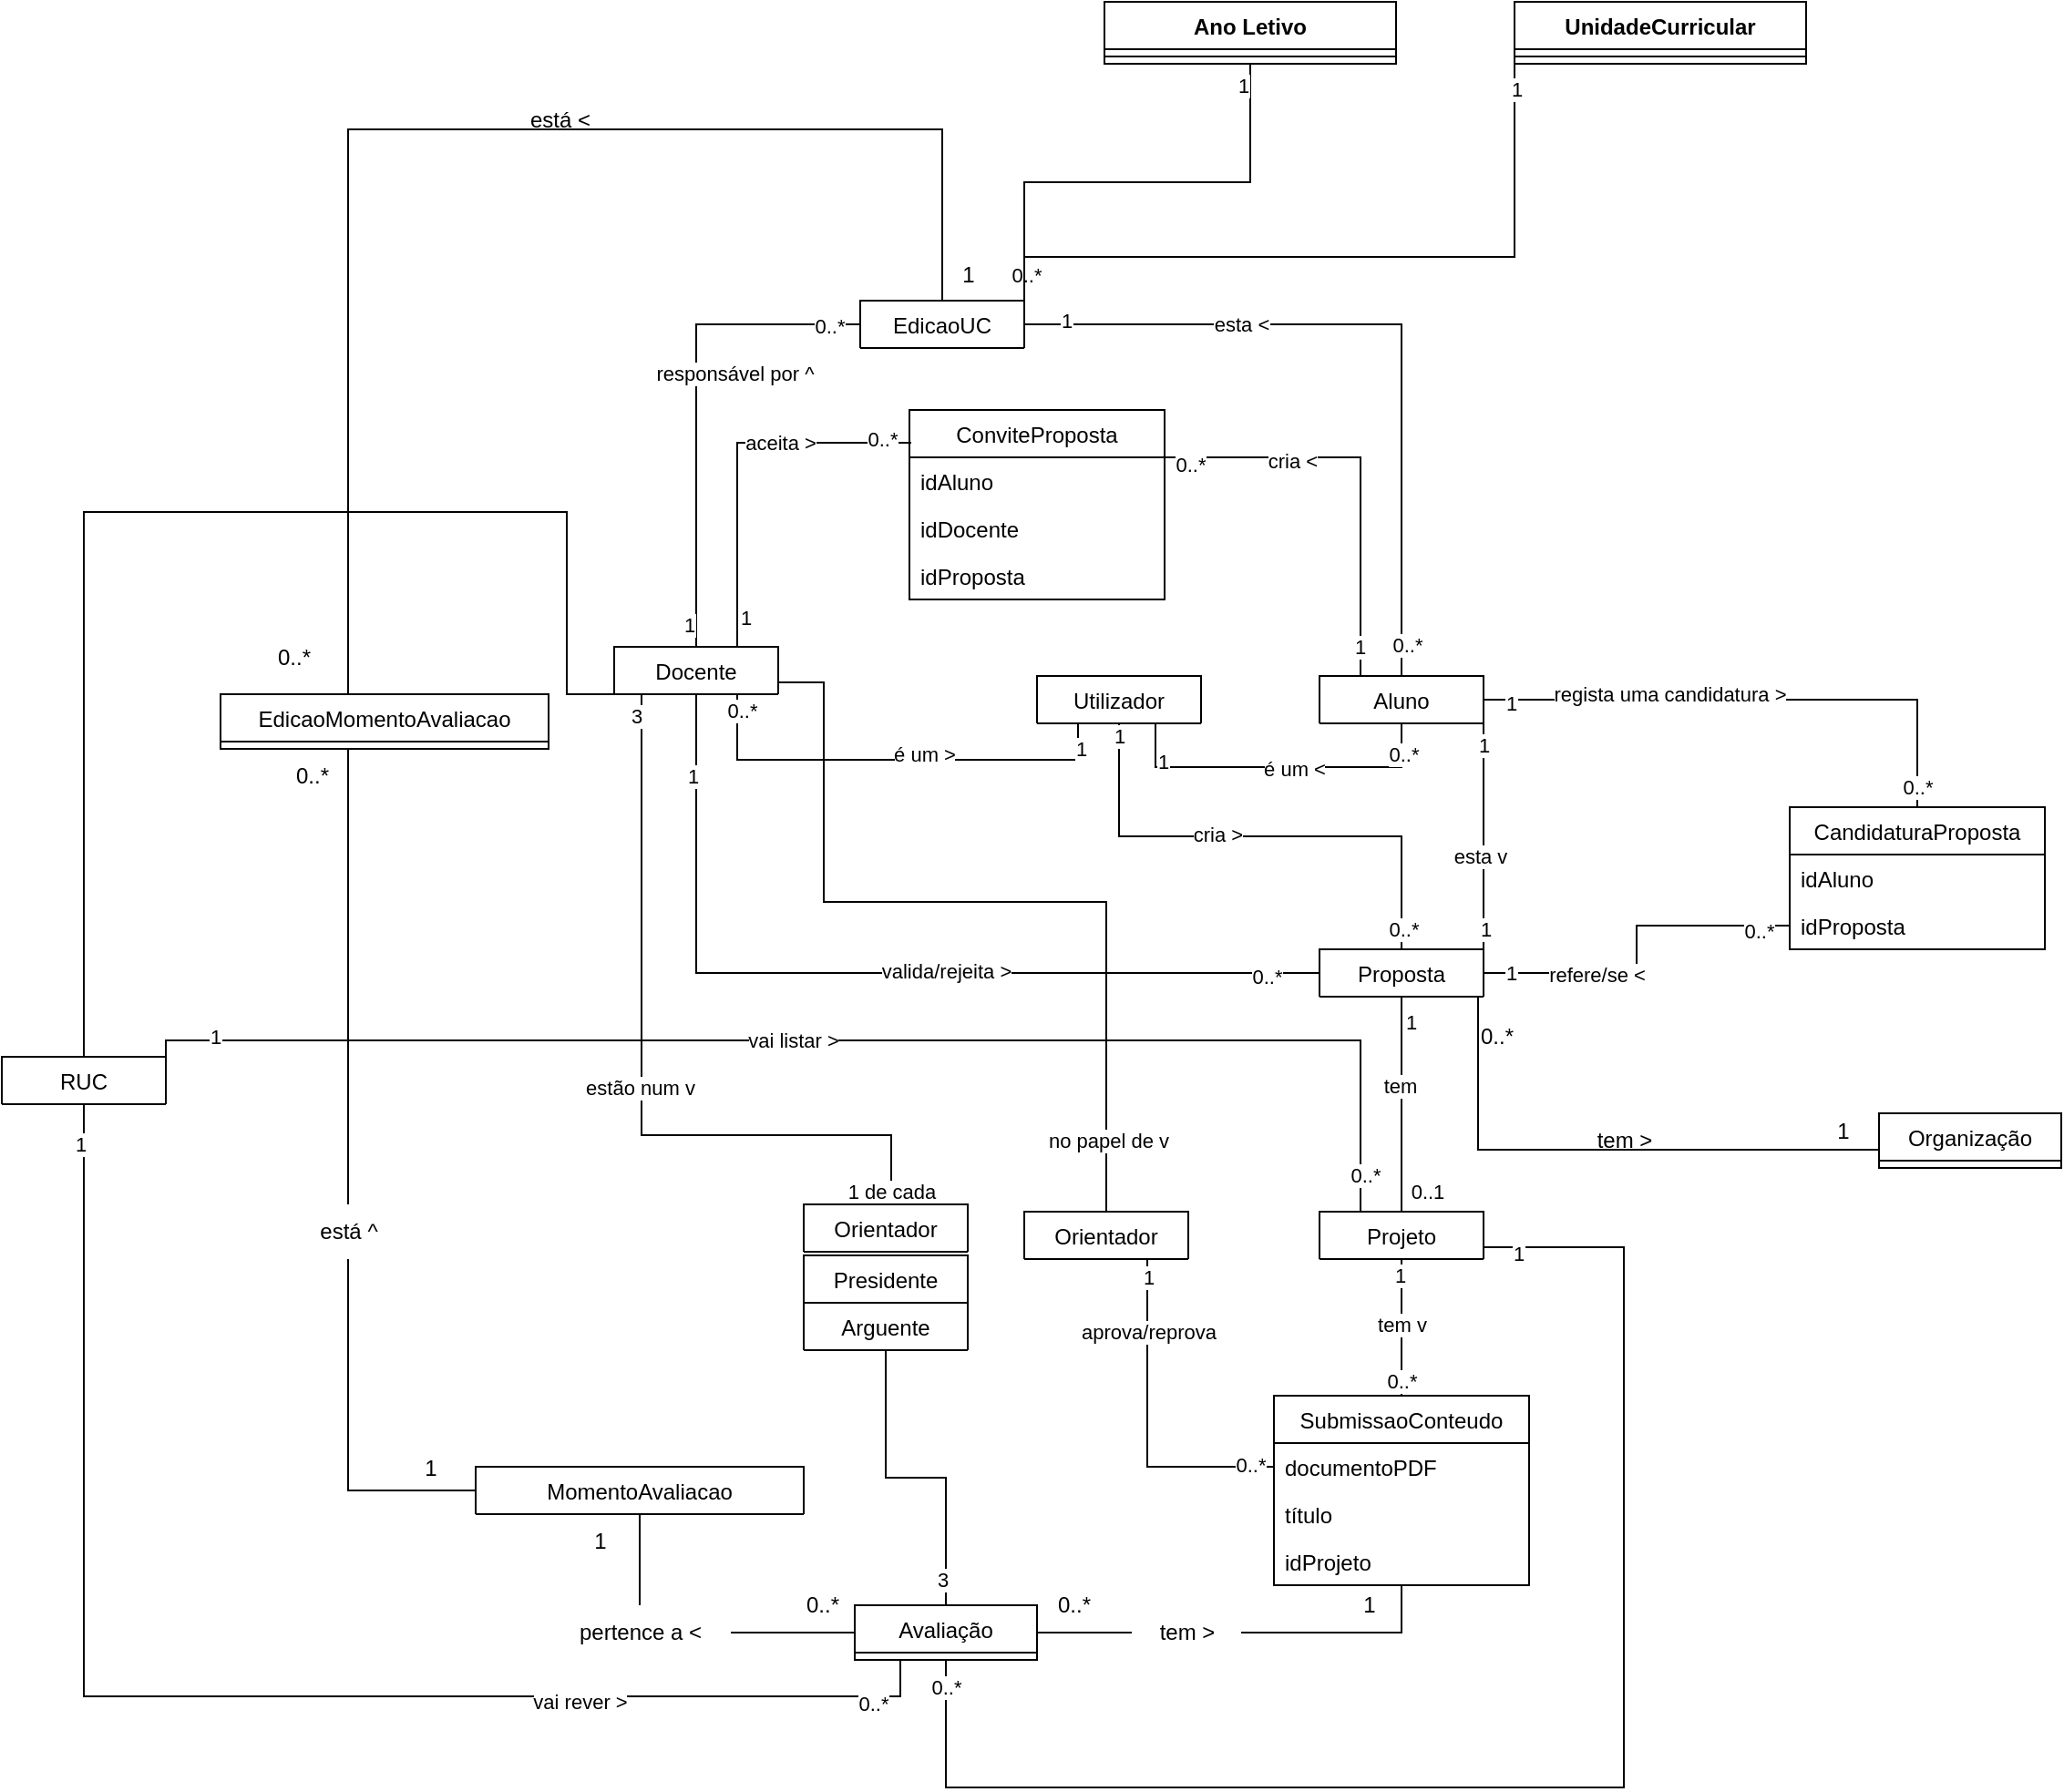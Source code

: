 <mxfile version="18.1.3" type="device"><diagram id="iznAg8NNjQC9q65op1yK" name="Page-2"><mxGraphModel dx="2989" dy="-318" grid="1" gridSize="10" guides="1" tooltips="1" connect="1" arrows="1" fold="1" page="1" pageScale="1" pageWidth="827" pageHeight="1169" math="0" shadow="0"><root><mxCell id="0"/><mxCell id="1" parent="0"/><mxCell id="HBUbub5oh0XMlIlPUPRw-140" style="edgeStyle=orthogonalEdgeStyle;rounded=0;orthogonalLoop=1;jettySize=auto;html=1;entryX=0.5;entryY=0;entryDx=0;entryDy=0;endArrow=none;endFill=0;" parent="1" source="HBUbub5oh0XMlIlPUPRw-1" target="HBUbub5oh0XMlIlPUPRw-136" edge="1"><mxGeometry relative="1" as="geometry"><Array as="points"><mxPoint x="-624" y="1360"/><mxPoint x="-950" y="1360"/></Array></mxGeometry></mxCell><mxCell id="HBUbub5oh0XMlIlPUPRw-1" value="EdicaoUC" style="swimlane;fontStyle=0;childLayout=stackLayout;horizontal=1;startSize=26;fillColor=none;horizontalStack=0;resizeParent=1;resizeParentMax=0;resizeLast=0;collapsible=1;marginBottom=0;" parent="1" vertex="1" collapsed="1"><mxGeometry x="-669" y="1454" width="90" height="26" as="geometry"><mxRectangle x="-600" y="1360" width="140" height="104" as="alternateBounds"/></mxGeometry></mxCell><mxCell id="HBUbub5oh0XMlIlPUPRw-2" value="+ field: type" style="text;strokeColor=none;fillColor=none;align=left;verticalAlign=top;spacingLeft=4;spacingRight=4;overflow=hidden;rotatable=0;points=[[0,0.5],[1,0.5]];portConstraint=eastwest;" parent="HBUbub5oh0XMlIlPUPRw-1" vertex="1"><mxGeometry y="26" width="140" height="26" as="geometry"/></mxCell><mxCell id="HBUbub5oh0XMlIlPUPRw-3" value="+ field: type" style="text;strokeColor=none;fillColor=none;align=left;verticalAlign=top;spacingLeft=4;spacingRight=4;overflow=hidden;rotatable=0;points=[[0,0.5],[1,0.5]];portConstraint=eastwest;" parent="HBUbub5oh0XMlIlPUPRw-1" vertex="1"><mxGeometry y="52" width="140" height="26" as="geometry"/></mxCell><mxCell id="HBUbub5oh0XMlIlPUPRw-4" value="+ field: type" style="text;strokeColor=none;fillColor=none;align=left;verticalAlign=top;spacingLeft=4;spacingRight=4;overflow=hidden;rotatable=0;points=[[0,0.5],[1,0.5]];portConstraint=eastwest;" parent="HBUbub5oh0XMlIlPUPRw-1" vertex="1"><mxGeometry y="78" width="140" height="26" as="geometry"/></mxCell><mxCell id="HBUbub5oh0XMlIlPUPRw-5" style="edgeStyle=orthogonalEdgeStyle;rounded=0;orthogonalLoop=1;jettySize=auto;html=1;exitX=0.5;exitY=1;exitDx=0;exitDy=0;entryX=0.5;entryY=0;entryDx=0;entryDy=0;endArrow=none;endFill=0;" parent="1" source="HBUbub5oh0XMlIlPUPRw-13" target="HBUbub5oh0XMlIlPUPRw-21" edge="1"><mxGeometry relative="1" as="geometry"/></mxCell><mxCell id="HBUbub5oh0XMlIlPUPRw-6" value="0..*" style="edgeLabel;html=1;align=center;verticalAlign=middle;resizable=0;points=[];" parent="HBUbub5oh0XMlIlPUPRw-5" vertex="1" connectable="0"><mxGeometry x="0.916" y="1" relative="1" as="geometry"><mxPoint as="offset"/></mxGeometry></mxCell><mxCell id="HBUbub5oh0XMlIlPUPRw-7" value="1" style="edgeLabel;html=1;align=center;verticalAlign=middle;resizable=0;points=[];" parent="HBUbub5oh0XMlIlPUPRw-5" vertex="1" connectable="0"><mxGeometry x="-0.949" relative="1" as="geometry"><mxPoint as="offset"/></mxGeometry></mxCell><mxCell id="HBUbub5oh0XMlIlPUPRw-8" value="cria &amp;gt;" style="edgeLabel;html=1;align=center;verticalAlign=middle;resizable=0;points=[];" parent="HBUbub5oh0XMlIlPUPRw-5" vertex="1" connectable="0"><mxGeometry x="-0.173" y="1" relative="1" as="geometry"><mxPoint as="offset"/></mxGeometry></mxCell><mxCell id="HBUbub5oh0XMlIlPUPRw-9" style="edgeStyle=orthogonalEdgeStyle;rounded=0;orthogonalLoop=1;jettySize=auto;html=1;exitX=0.25;exitY=1;exitDx=0;exitDy=0;entryX=0.75;entryY=1;entryDx=0;entryDy=0;endArrow=none;endFill=0;" parent="1" source="HBUbub5oh0XMlIlPUPRw-13" target="HBUbub5oh0XMlIlPUPRw-51" edge="1"><mxGeometry relative="1" as="geometry"/></mxCell><mxCell id="HBUbub5oh0XMlIlPUPRw-10" value="0..*" style="edgeLabel;html=1;align=center;verticalAlign=middle;resizable=0;points=[];" parent="HBUbub5oh0XMlIlPUPRw-9" vertex="1" connectable="0"><mxGeometry x="0.931" y="-2" relative="1" as="geometry"><mxPoint as="offset"/></mxGeometry></mxCell><mxCell id="HBUbub5oh0XMlIlPUPRw-11" value="1" style="edgeLabel;html=1;align=center;verticalAlign=middle;resizable=0;points=[];" parent="HBUbub5oh0XMlIlPUPRw-9" vertex="1" connectable="0"><mxGeometry x="-0.885" y="1" relative="1" as="geometry"><mxPoint as="offset"/></mxGeometry></mxCell><mxCell id="HBUbub5oh0XMlIlPUPRw-12" value="é um &amp;gt;" style="edgeLabel;html=1;align=center;verticalAlign=middle;resizable=0;points=[];" parent="HBUbub5oh0XMlIlPUPRw-9" vertex="1" connectable="0"><mxGeometry x="-0.135" y="-3" relative="1" as="geometry"><mxPoint as="offset"/></mxGeometry></mxCell><mxCell id="HBUbub5oh0XMlIlPUPRw-13" value="Utilizador" style="swimlane;fontStyle=0;childLayout=stackLayout;horizontal=1;startSize=26;fillColor=none;horizontalStack=0;resizeParent=1;resizeParentMax=0;resizeLast=0;collapsible=1;marginBottom=0;" parent="1" vertex="1" collapsed="1"><mxGeometry x="-572" y="1660" width="90" height="26" as="geometry"><mxRectangle x="-600" y="1360" width="140" height="104" as="alternateBounds"/></mxGeometry></mxCell><mxCell id="HBUbub5oh0XMlIlPUPRw-14" value="+ field: type" style="text;strokeColor=none;fillColor=none;align=left;verticalAlign=top;spacingLeft=4;spacingRight=4;overflow=hidden;rotatable=0;points=[[0,0.5],[1,0.5]];portConstraint=eastwest;" parent="HBUbub5oh0XMlIlPUPRw-13" vertex="1"><mxGeometry y="26" width="140" height="26" as="geometry"/></mxCell><mxCell id="HBUbub5oh0XMlIlPUPRw-15" value="+ field: type" style="text;strokeColor=none;fillColor=none;align=left;verticalAlign=top;spacingLeft=4;spacingRight=4;overflow=hidden;rotatable=0;points=[[0,0.5],[1,0.5]];portConstraint=eastwest;" parent="HBUbub5oh0XMlIlPUPRw-13" vertex="1"><mxGeometry y="52" width="140" height="26" as="geometry"/></mxCell><mxCell id="HBUbub5oh0XMlIlPUPRw-16" value="+ field: type" style="text;strokeColor=none;fillColor=none;align=left;verticalAlign=top;spacingLeft=4;spacingRight=4;overflow=hidden;rotatable=0;points=[[0,0.5],[1,0.5]];portConstraint=eastwest;" parent="HBUbub5oh0XMlIlPUPRw-13" vertex="1"><mxGeometry y="78" width="140" height="26" as="geometry"/></mxCell><mxCell id="HBUbub5oh0XMlIlPUPRw-17" style="edgeStyle=orthogonalEdgeStyle;rounded=0;orthogonalLoop=1;jettySize=auto;html=1;exitX=0.5;exitY=1;exitDx=0;exitDy=0;entryX=0.5;entryY=0;entryDx=0;entryDy=0;endArrow=none;endFill=0;" parent="1" source="HBUbub5oh0XMlIlPUPRw-21" target="HBUbub5oh0XMlIlPUPRw-25" edge="1"><mxGeometry relative="1" as="geometry"/></mxCell><mxCell id="HBUbub5oh0XMlIlPUPRw-18" value="0..1" style="edgeLabel;html=1;align=center;verticalAlign=middle;resizable=0;points=[];" parent="HBUbub5oh0XMlIlPUPRw-17" vertex="1" connectable="0"><mxGeometry x="0.673" y="1" relative="1" as="geometry"><mxPoint x="13" y="8" as="offset"/></mxGeometry></mxCell><mxCell id="HBUbub5oh0XMlIlPUPRw-19" value="1" style="edgeLabel;html=1;align=center;verticalAlign=middle;resizable=0;points=[];" parent="HBUbub5oh0XMlIlPUPRw-17" vertex="1" connectable="0"><mxGeometry x="-0.77" y="1" relative="1" as="geometry"><mxPoint x="4" as="offset"/></mxGeometry></mxCell><mxCell id="HBUbub5oh0XMlIlPUPRw-20" value="tem" style="edgeLabel;html=1;align=center;verticalAlign=middle;resizable=0;points=[];" parent="HBUbub5oh0XMlIlPUPRw-17" vertex="1" connectable="0"><mxGeometry x="-0.181" y="-1" relative="1" as="geometry"><mxPoint as="offset"/></mxGeometry></mxCell><mxCell id="HBUbub5oh0XMlIlPUPRw-159" style="edgeStyle=orthogonalEdgeStyle;rounded=0;orthogonalLoop=1;jettySize=auto;html=1;endArrow=none;endFill=0;" parent="1" source="HBUbub5oh0XMlIlPUPRw-21" target="HBUbub5oh0XMlIlPUPRw-155" edge="1"><mxGeometry relative="1" as="geometry"><Array as="points"><mxPoint x="-330" y="1920"/></Array></mxGeometry></mxCell><mxCell id="HBUbub5oh0XMlIlPUPRw-21" value="Proposta" style="swimlane;fontStyle=0;childLayout=stackLayout;horizontal=1;startSize=26;fillColor=none;horizontalStack=0;resizeParent=1;resizeParentMax=0;resizeLast=0;collapsible=1;marginBottom=0;" parent="1" vertex="1" collapsed="1"><mxGeometry x="-417" y="1810" width="90" height="26" as="geometry"><mxRectangle x="-600" y="1360" width="140" height="104" as="alternateBounds"/></mxGeometry></mxCell><mxCell id="HBUbub5oh0XMlIlPUPRw-22" value="+ field: type" style="text;strokeColor=none;fillColor=none;align=left;verticalAlign=top;spacingLeft=4;spacingRight=4;overflow=hidden;rotatable=0;points=[[0,0.5],[1,0.5]];portConstraint=eastwest;" parent="HBUbub5oh0XMlIlPUPRw-21" vertex="1"><mxGeometry y="26" width="140" height="26" as="geometry"/></mxCell><mxCell id="HBUbub5oh0XMlIlPUPRw-23" value="+ field: type" style="text;strokeColor=none;fillColor=none;align=left;verticalAlign=top;spacingLeft=4;spacingRight=4;overflow=hidden;rotatable=0;points=[[0,0.5],[1,0.5]];portConstraint=eastwest;" parent="HBUbub5oh0XMlIlPUPRw-21" vertex="1"><mxGeometry y="52" width="140" height="26" as="geometry"/></mxCell><mxCell id="HBUbub5oh0XMlIlPUPRw-24" value="+ field: type" style="text;strokeColor=none;fillColor=none;align=left;verticalAlign=top;spacingLeft=4;spacingRight=4;overflow=hidden;rotatable=0;points=[[0,0.5],[1,0.5]];portConstraint=eastwest;" parent="HBUbub5oh0XMlIlPUPRw-21" vertex="1"><mxGeometry y="78" width="140" height="26" as="geometry"/></mxCell><mxCell id="HBUbub5oh0XMlIlPUPRw-25" value="Projeto" style="swimlane;fontStyle=0;childLayout=stackLayout;horizontal=1;startSize=26;fillColor=none;horizontalStack=0;resizeParent=1;resizeParentMax=0;resizeLast=0;collapsible=1;marginBottom=0;" parent="1" vertex="1" collapsed="1"><mxGeometry x="-417" y="1954" width="90" height="26" as="geometry"><mxRectangle x="-600" y="1360" width="140" height="104" as="alternateBounds"/></mxGeometry></mxCell><mxCell id="HBUbub5oh0XMlIlPUPRw-26" value="+ field: type" style="text;strokeColor=none;fillColor=none;align=left;verticalAlign=top;spacingLeft=4;spacingRight=4;overflow=hidden;rotatable=0;points=[[0,0.5],[1,0.5]];portConstraint=eastwest;" parent="HBUbub5oh0XMlIlPUPRw-25" vertex="1"><mxGeometry y="26" width="140" height="26" as="geometry"/></mxCell><mxCell id="HBUbub5oh0XMlIlPUPRw-27" value="+ field: type" style="text;strokeColor=none;fillColor=none;align=left;verticalAlign=top;spacingLeft=4;spacingRight=4;overflow=hidden;rotatable=0;points=[[0,0.5],[1,0.5]];portConstraint=eastwest;" parent="HBUbub5oh0XMlIlPUPRw-25" vertex="1"><mxGeometry y="52" width="140" height="26" as="geometry"/></mxCell><mxCell id="HBUbub5oh0XMlIlPUPRw-28" value="+ field: type" style="text;strokeColor=none;fillColor=none;align=left;verticalAlign=top;spacingLeft=4;spacingRight=4;overflow=hidden;rotatable=0;points=[[0,0.5],[1,0.5]];portConstraint=eastwest;" parent="HBUbub5oh0XMlIlPUPRw-25" vertex="1"><mxGeometry y="78" width="140" height="26" as="geometry"/></mxCell><mxCell id="HBUbub5oh0XMlIlPUPRw-123" style="edgeStyle=orthogonalEdgeStyle;rounded=0;orthogonalLoop=1;jettySize=auto;html=1;endArrow=none;endFill=0;startArrow=none;" parent="1" source="HBUbub5oh0XMlIlPUPRw-132" target="HBUbub5oh0XMlIlPUPRw-118" edge="1"><mxGeometry relative="1" as="geometry"><Array as="points"><mxPoint x="-820" y="2185"/></Array></mxGeometry></mxCell><mxCell id="HBUbub5oh0XMlIlPUPRw-29" value="MomentoAvaliacao" style="swimlane;fontStyle=0;childLayout=stackLayout;horizontal=1;startSize=26;fillColor=none;horizontalStack=0;resizeParent=1;resizeParentMax=0;resizeLast=0;collapsible=1;marginBottom=0;" parent="1" vertex="1" collapsed="1"><mxGeometry x="-880" y="2094" width="180" height="26" as="geometry"><mxRectangle x="-600" y="1360" width="140" height="104" as="alternateBounds"/></mxGeometry></mxCell><mxCell id="HBUbub5oh0XMlIlPUPRw-30" value="+ field: type" style="text;strokeColor=none;fillColor=none;align=left;verticalAlign=top;spacingLeft=4;spacingRight=4;overflow=hidden;rotatable=0;points=[[0,0.5],[1,0.5]];portConstraint=eastwest;" parent="HBUbub5oh0XMlIlPUPRw-29" vertex="1"><mxGeometry y="26" width="140" height="26" as="geometry"/></mxCell><mxCell id="HBUbub5oh0XMlIlPUPRw-31" value="+ field: type" style="text;strokeColor=none;fillColor=none;align=left;verticalAlign=top;spacingLeft=4;spacingRight=4;overflow=hidden;rotatable=0;points=[[0,0.5],[1,0.5]];portConstraint=eastwest;" parent="HBUbub5oh0XMlIlPUPRw-29" vertex="1"><mxGeometry y="52" width="140" height="26" as="geometry"/></mxCell><mxCell id="HBUbub5oh0XMlIlPUPRw-32" value="+ field: type" style="text;strokeColor=none;fillColor=none;align=left;verticalAlign=top;spacingLeft=4;spacingRight=4;overflow=hidden;rotatable=0;points=[[0,0.5],[1,0.5]];portConstraint=eastwest;" parent="HBUbub5oh0XMlIlPUPRw-29" vertex="1"><mxGeometry y="78" width="140" height="26" as="geometry"/></mxCell><mxCell id="HBUbub5oh0XMlIlPUPRw-33" style="edgeStyle=orthogonalEdgeStyle;rounded=0;orthogonalLoop=1;jettySize=auto;html=1;exitX=0.5;exitY=0;exitDx=0;exitDy=0;entryX=0;entryY=0.5;entryDx=0;entryDy=0;endArrow=none;endFill=0;" parent="1" source="HBUbub5oh0XMlIlPUPRw-51" target="HBUbub5oh0XMlIlPUPRw-1" edge="1"><mxGeometry relative="1" as="geometry"/></mxCell><mxCell id="HBUbub5oh0XMlIlPUPRw-34" value="1" style="edgeLabel;html=1;align=center;verticalAlign=middle;resizable=0;points=[];" parent="HBUbub5oh0XMlIlPUPRw-33" vertex="1" connectable="0"><mxGeometry x="-0.91" y="4" relative="1" as="geometry"><mxPoint as="offset"/></mxGeometry></mxCell><mxCell id="HBUbub5oh0XMlIlPUPRw-35" value="0..*" style="edgeLabel;html=1;align=center;verticalAlign=middle;resizable=0;points=[];" parent="HBUbub5oh0XMlIlPUPRw-33" vertex="1" connectable="0"><mxGeometry x="0.873" y="-1" relative="1" as="geometry"><mxPoint as="offset"/></mxGeometry></mxCell><mxCell id="HBUbub5oh0XMlIlPUPRw-36" value="responsável por ^" style="edgeLabel;html=1;align=center;verticalAlign=middle;resizable=0;points=[];" parent="HBUbub5oh0XMlIlPUPRw-33" vertex="1" connectable="0"><mxGeometry x="0.482" y="-3" relative="1" as="geometry"><mxPoint y="24" as="offset"/></mxGeometry></mxCell><mxCell id="HBUbub5oh0XMlIlPUPRw-37" style="edgeStyle=orthogonalEdgeStyle;rounded=0;orthogonalLoop=1;jettySize=auto;html=1;exitX=0.5;exitY=1;exitDx=0;exitDy=0;entryX=0;entryY=0.5;entryDx=0;entryDy=0;endArrow=none;endFill=0;" parent="1" source="HBUbub5oh0XMlIlPUPRw-51" target="HBUbub5oh0XMlIlPUPRw-21" edge="1"><mxGeometry relative="1" as="geometry"><mxPoint x="-612" y="1766" as="sourcePoint"/><Array as="points"><mxPoint x="-759" y="1823"/></Array></mxGeometry></mxCell><mxCell id="HBUbub5oh0XMlIlPUPRw-38" value="valida/rejeita &amp;gt;" style="edgeLabel;html=1;align=center;verticalAlign=middle;resizable=0;points=[];" parent="HBUbub5oh0XMlIlPUPRw-37" vertex="1" connectable="0"><mxGeometry x="0.169" y="1" relative="1" as="geometry"><mxPoint as="offset"/></mxGeometry></mxCell><mxCell id="HBUbub5oh0XMlIlPUPRw-39" value="0..*" style="edgeLabel;html=1;align=center;verticalAlign=middle;resizable=0;points=[];" parent="HBUbub5oh0XMlIlPUPRw-37" vertex="1" connectable="0"><mxGeometry x="0.883" y="-2" relative="1" as="geometry"><mxPoint as="offset"/></mxGeometry></mxCell><mxCell id="HBUbub5oh0XMlIlPUPRw-40" value="1" style="edgeLabel;html=1;align=center;verticalAlign=middle;resizable=0;points=[];" parent="HBUbub5oh0XMlIlPUPRw-37" vertex="1" connectable="0"><mxGeometry x="-0.82" y="-2" relative="1" as="geometry"><mxPoint as="offset"/></mxGeometry></mxCell><mxCell id="HBUbub5oh0XMlIlPUPRw-41" style="edgeStyle=orthogonalEdgeStyle;rounded=0;orthogonalLoop=1;jettySize=auto;html=1;exitX=0.75;exitY=0;exitDx=0;exitDy=0;entryX=0.007;entryY=0.173;entryDx=0;entryDy=0;entryPerimeter=0;endArrow=none;endFill=0;" parent="1" source="HBUbub5oh0XMlIlPUPRw-51" target="HBUbub5oh0XMlIlPUPRw-87" edge="1"><mxGeometry relative="1" as="geometry"/></mxCell><mxCell id="HBUbub5oh0XMlIlPUPRw-42" value="0..*" style="edgeLabel;html=1;align=center;verticalAlign=middle;resizable=0;points=[];" parent="HBUbub5oh0XMlIlPUPRw-41" vertex="1" connectable="0"><mxGeometry x="0.836" y="2" relative="1" as="geometry"><mxPoint x="1" as="offset"/></mxGeometry></mxCell><mxCell id="HBUbub5oh0XMlIlPUPRw-43" value="1" style="edgeLabel;html=1;align=center;verticalAlign=middle;resizable=0;points=[];" parent="HBUbub5oh0XMlIlPUPRw-41" vertex="1" connectable="0"><mxGeometry x="-0.846" y="-3" relative="1" as="geometry"><mxPoint x="1" as="offset"/></mxGeometry></mxCell><mxCell id="HBUbub5oh0XMlIlPUPRw-44" value="aceita &amp;gt;" style="edgeLabel;html=1;align=center;verticalAlign=middle;resizable=0;points=[];" parent="HBUbub5oh0XMlIlPUPRw-41" vertex="1" connectable="0"><mxGeometry x="0.304" relative="1" as="geometry"><mxPoint as="offset"/></mxGeometry></mxCell><mxCell id="HBUbub5oh0XMlIlPUPRw-45" style="edgeStyle=orthogonalEdgeStyle;rounded=0;orthogonalLoop=1;jettySize=auto;html=1;endArrow=none;endFill=0;entryX=0.5;entryY=0;entryDx=0;entryDy=0;" parent="1" source="HBUbub5oh0XMlIlPUPRw-51" target="pusIEeP6xJ6LONDpAVFf-17" edge="1"><mxGeometry relative="1" as="geometry"><Array as="points"><mxPoint x="-789" y="1912"/><mxPoint x="-652" y="1912"/><mxPoint x="-652" y="1950"/></Array></mxGeometry></mxCell><mxCell id="HBUbub5oh0XMlIlPUPRw-46" value="1 de cada" style="edgeLabel;html=1;align=center;verticalAlign=middle;resizable=0;points=[];" parent="HBUbub5oh0XMlIlPUPRw-45" vertex="1" connectable="0"><mxGeometry x="0.952" relative="1" as="geometry"><mxPoint as="offset"/></mxGeometry></mxCell><mxCell id="HBUbub5oh0XMlIlPUPRw-47" value="3" style="edgeLabel;html=1;align=center;verticalAlign=middle;resizable=0;points=[];" parent="HBUbub5oh0XMlIlPUPRw-45" vertex="1" connectable="0"><mxGeometry x="-0.942" y="-3" relative="1" as="geometry"><mxPoint as="offset"/></mxGeometry></mxCell><mxCell id="HBUbub5oh0XMlIlPUPRw-48" value="estão num v" style="edgeLabel;html=1;align=center;verticalAlign=middle;resizable=0;points=[];" parent="HBUbub5oh0XMlIlPUPRw-45" vertex="1" connectable="0"><mxGeometry x="0.026" y="-1" relative="1" as="geometry"><mxPoint as="offset"/></mxGeometry></mxCell><mxCell id="HBUbub5oh0XMlIlPUPRw-49" style="edgeStyle=orthogonalEdgeStyle;rounded=0;orthogonalLoop=1;jettySize=auto;html=1;exitX=1;exitY=0.75;exitDx=0;exitDy=0;entryX=0;entryY=0;entryDx=0;entryDy=0;endArrow=none;endFill=0;" parent="1" source="HBUbub5oh0XMlIlPUPRw-51" target="HBUbub5oh0XMlIlPUPRw-114" edge="1"><mxGeometry relative="1" as="geometry"><Array as="points"><mxPoint x="-689" y="1664"/><mxPoint x="-689" y="1784"/><mxPoint x="-534" y="1784"/><mxPoint x="-534" y="1954"/></Array></mxGeometry></mxCell><mxCell id="HBUbub5oh0XMlIlPUPRw-50" value="no papel de v" style="edgeLabel;html=1;align=center;verticalAlign=middle;resizable=0;points=[];" parent="HBUbub5oh0XMlIlPUPRw-49" vertex="1" connectable="0"><mxGeometry x="0.672" y="1" relative="1" as="geometry"><mxPoint as="offset"/></mxGeometry></mxCell><mxCell id="pusIEeP6xJ6LONDpAVFf-45" style="edgeStyle=orthogonalEdgeStyle;rounded=0;orthogonalLoop=1;jettySize=auto;html=1;exitX=0;exitY=1;exitDx=0;exitDy=0;entryX=0.5;entryY=0;entryDx=0;entryDy=0;endArrow=none;endFill=0;" edge="1" parent="1" source="HBUbub5oh0XMlIlPUPRw-51" target="pusIEeP6xJ6LONDpAVFf-41"><mxGeometry relative="1" as="geometry"><Array as="points"><mxPoint x="-830" y="1670"/><mxPoint x="-830" y="1570"/><mxPoint x="-1095" y="1570"/></Array></mxGeometry></mxCell><mxCell id="HBUbub5oh0XMlIlPUPRw-51" value="Docente" style="swimlane;fontStyle=0;childLayout=stackLayout;horizontal=1;startSize=26;fillColor=none;horizontalStack=0;resizeParent=1;resizeParentMax=0;resizeLast=0;collapsible=1;marginBottom=0;" parent="1" vertex="1" collapsed="1"><mxGeometry x="-804" y="1644" width="90" height="26" as="geometry"><mxRectangle x="-600" y="1360" width="140" height="104" as="alternateBounds"/></mxGeometry></mxCell><mxCell id="HBUbub5oh0XMlIlPUPRw-52" value="+ field: type" style="text;strokeColor=none;fillColor=none;align=left;verticalAlign=top;spacingLeft=4;spacingRight=4;overflow=hidden;rotatable=0;points=[[0,0.5],[1,0.5]];portConstraint=eastwest;" parent="HBUbub5oh0XMlIlPUPRw-51" vertex="1"><mxGeometry y="26" width="140" height="26" as="geometry"/></mxCell><mxCell id="HBUbub5oh0XMlIlPUPRw-53" value="+ field: type" style="text;strokeColor=none;fillColor=none;align=left;verticalAlign=top;spacingLeft=4;spacingRight=4;overflow=hidden;rotatable=0;points=[[0,0.5],[1,0.5]];portConstraint=eastwest;" parent="HBUbub5oh0XMlIlPUPRw-51" vertex="1"><mxGeometry y="52" width="140" height="26" as="geometry"/></mxCell><mxCell id="HBUbub5oh0XMlIlPUPRw-54" value="+ field: type" style="text;strokeColor=none;fillColor=none;align=left;verticalAlign=top;spacingLeft=4;spacingRight=4;overflow=hidden;rotatable=0;points=[[0,0.5],[1,0.5]];portConstraint=eastwest;" parent="HBUbub5oh0XMlIlPUPRw-51" vertex="1"><mxGeometry y="78" width="140" height="26" as="geometry"/></mxCell><mxCell id="HBUbub5oh0XMlIlPUPRw-55" style="edgeStyle=orthogonalEdgeStyle;rounded=0;orthogonalLoop=1;jettySize=auto;html=1;endArrow=none;endFill=0;" parent="1" source="HBUbub5oh0XMlIlPUPRw-75" target="HBUbub5oh0XMlIlPUPRw-13" edge="1"><mxGeometry relative="1" as="geometry"><Array as="points"><mxPoint x="-372" y="1710"/><mxPoint x="-507" y="1710"/></Array></mxGeometry></mxCell><mxCell id="HBUbub5oh0XMlIlPUPRw-56" value="1" style="edgeLabel;html=1;align=center;verticalAlign=middle;resizable=0;points=[];" parent="HBUbub5oh0XMlIlPUPRw-55" vertex="1" connectable="0"><mxGeometry x="0.771" y="-4" relative="1" as="geometry"><mxPoint as="offset"/></mxGeometry></mxCell><mxCell id="HBUbub5oh0XMlIlPUPRw-57" value="0..*" style="edgeLabel;html=1;align=center;verticalAlign=middle;resizable=0;points=[];" parent="HBUbub5oh0XMlIlPUPRw-55" vertex="1" connectable="0"><mxGeometry x="-0.822" y="1" relative="1" as="geometry"><mxPoint as="offset"/></mxGeometry></mxCell><mxCell id="HBUbub5oh0XMlIlPUPRw-58" value="é um &amp;lt;" style="edgeLabel;html=1;align=center;verticalAlign=middle;resizable=0;points=[];" parent="HBUbub5oh0XMlIlPUPRw-55" vertex="1" connectable="0"><mxGeometry x="-0.093" y="1" relative="1" as="geometry"><mxPoint as="offset"/></mxGeometry></mxCell><mxCell id="HBUbub5oh0XMlIlPUPRw-59" style="edgeStyle=orthogonalEdgeStyle;rounded=0;orthogonalLoop=1;jettySize=auto;html=1;exitX=0.5;exitY=0;exitDx=0;exitDy=0;entryX=1;entryY=0.5;entryDx=0;entryDy=0;endArrow=none;endFill=0;" parent="1" source="HBUbub5oh0XMlIlPUPRw-75" target="HBUbub5oh0XMlIlPUPRw-1" edge="1"><mxGeometry relative="1" as="geometry"/></mxCell><mxCell id="HBUbub5oh0XMlIlPUPRw-60" value="1" style="edgeLabel;html=1;align=center;verticalAlign=middle;resizable=0;points=[];" parent="HBUbub5oh0XMlIlPUPRw-59" vertex="1" connectable="0"><mxGeometry x="0.886" y="-2" relative="1" as="geometry"><mxPoint as="offset"/></mxGeometry></mxCell><mxCell id="HBUbub5oh0XMlIlPUPRw-61" value="0..*" style="edgeLabel;html=1;align=center;verticalAlign=middle;resizable=0;points=[];" parent="HBUbub5oh0XMlIlPUPRw-59" vertex="1" connectable="0"><mxGeometry x="-0.915" y="-3" relative="1" as="geometry"><mxPoint as="offset"/></mxGeometry></mxCell><mxCell id="HBUbub5oh0XMlIlPUPRw-62" value="esta &amp;lt;" style="edgeLabel;html=1;align=center;verticalAlign=middle;resizable=0;points=[];" parent="HBUbub5oh0XMlIlPUPRw-59" vertex="1" connectable="0"><mxGeometry x="0.408" relative="1" as="geometry"><mxPoint as="offset"/></mxGeometry></mxCell><mxCell id="HBUbub5oh0XMlIlPUPRw-63" style="edgeStyle=orthogonalEdgeStyle;rounded=0;orthogonalLoop=1;jettySize=auto;html=1;exitX=1;exitY=1;exitDx=0;exitDy=0;entryX=1;entryY=0;entryDx=0;entryDy=0;endArrow=none;endFill=0;" parent="1" source="HBUbub5oh0XMlIlPUPRw-75" target="HBUbub5oh0XMlIlPUPRw-21" edge="1"><mxGeometry relative="1" as="geometry"/></mxCell><mxCell id="HBUbub5oh0XMlIlPUPRw-64" value="esta v" style="edgeLabel;html=1;align=center;verticalAlign=middle;resizable=0;points=[];" parent="HBUbub5oh0XMlIlPUPRw-63" vertex="1" connectable="0"><mxGeometry x="0.17" y="-2" relative="1" as="geometry"><mxPoint as="offset"/></mxGeometry></mxCell><mxCell id="HBUbub5oh0XMlIlPUPRw-65" value="1" style="edgeLabel;html=1;align=center;verticalAlign=middle;resizable=0;points=[];" parent="HBUbub5oh0XMlIlPUPRw-63" vertex="1" connectable="0"><mxGeometry x="0.826" y="1" relative="1" as="geometry"><mxPoint as="offset"/></mxGeometry></mxCell><mxCell id="HBUbub5oh0XMlIlPUPRw-66" value="1" style="edgeLabel;html=1;align=center;verticalAlign=middle;resizable=0;points=[];" parent="HBUbub5oh0XMlIlPUPRw-63" vertex="1" connectable="0"><mxGeometry x="-0.809" relative="1" as="geometry"><mxPoint as="offset"/></mxGeometry></mxCell><mxCell id="HBUbub5oh0XMlIlPUPRw-67" style="edgeStyle=orthogonalEdgeStyle;rounded=0;orthogonalLoop=1;jettySize=auto;html=1;exitX=0.25;exitY=0;exitDx=0;exitDy=0;entryX=1;entryY=0.25;entryDx=0;entryDy=0;endArrow=none;endFill=0;" parent="1" source="HBUbub5oh0XMlIlPUPRw-75" target="HBUbub5oh0XMlIlPUPRw-87" edge="1"><mxGeometry relative="1" as="geometry"/></mxCell><mxCell id="HBUbub5oh0XMlIlPUPRw-68" value="0..*" style="edgeLabel;html=1;align=center;verticalAlign=middle;resizable=0;points=[];" parent="HBUbub5oh0XMlIlPUPRw-67" vertex="1" connectable="0"><mxGeometry x="0.877" y="4" relative="1" as="geometry"><mxPoint as="offset"/></mxGeometry></mxCell><mxCell id="HBUbub5oh0XMlIlPUPRw-69" value="1" style="edgeLabel;html=1;align=center;verticalAlign=middle;resizable=0;points=[];" parent="HBUbub5oh0XMlIlPUPRw-67" vertex="1" connectable="0"><mxGeometry x="-0.859" y="2" relative="1" as="geometry"><mxPoint x="1" as="offset"/></mxGeometry></mxCell><mxCell id="HBUbub5oh0XMlIlPUPRw-70" value="cria &amp;lt;" style="edgeLabel;html=1;align=center;verticalAlign=middle;resizable=0;points=[];" parent="HBUbub5oh0XMlIlPUPRw-67" vertex="1" connectable="0"><mxGeometry x="0.388" y="2" relative="1" as="geometry"><mxPoint as="offset"/></mxGeometry></mxCell><mxCell id="HBUbub5oh0XMlIlPUPRw-71" style="edgeStyle=orthogonalEdgeStyle;rounded=0;orthogonalLoop=1;jettySize=auto;html=1;exitX=1;exitY=0.5;exitDx=0;exitDy=0;entryX=0.5;entryY=0;entryDx=0;entryDy=0;endArrow=none;endFill=0;" parent="1" source="HBUbub5oh0XMlIlPUPRw-75" target="HBUbub5oh0XMlIlPUPRw-91" edge="1"><mxGeometry relative="1" as="geometry"/></mxCell><mxCell id="HBUbub5oh0XMlIlPUPRw-72" value="0..*" style="edgeLabel;html=1;align=center;verticalAlign=middle;resizable=0;points=[];" parent="HBUbub5oh0XMlIlPUPRw-71" vertex="1" connectable="0"><mxGeometry x="0.925" relative="1" as="geometry"><mxPoint as="offset"/></mxGeometry></mxCell><mxCell id="HBUbub5oh0XMlIlPUPRw-73" value="1" style="edgeLabel;html=1;align=center;verticalAlign=middle;resizable=0;points=[];" parent="HBUbub5oh0XMlIlPUPRw-71" vertex="1" connectable="0"><mxGeometry x="-0.899" y="-2" relative="1" as="geometry"><mxPoint as="offset"/></mxGeometry></mxCell><mxCell id="HBUbub5oh0XMlIlPUPRw-74" value="regista uma candidatura &amp;gt;" style="edgeLabel;html=1;align=center;verticalAlign=middle;resizable=0;points=[];" parent="HBUbub5oh0XMlIlPUPRw-71" vertex="1" connectable="0"><mxGeometry x="-0.318" y="3" relative="1" as="geometry"><mxPoint as="offset"/></mxGeometry></mxCell><mxCell id="HBUbub5oh0XMlIlPUPRw-75" value="Aluno" style="swimlane;fontStyle=0;childLayout=stackLayout;horizontal=1;startSize=26;fillColor=none;horizontalStack=0;resizeParent=1;resizeParentMax=0;resizeLast=0;collapsible=1;marginBottom=0;" parent="1" vertex="1" collapsed="1"><mxGeometry x="-417" y="1660" width="90" height="26" as="geometry"><mxRectangle x="-600" y="1360" width="140" height="104" as="alternateBounds"/></mxGeometry></mxCell><mxCell id="HBUbub5oh0XMlIlPUPRw-76" value="+ field: type" style="text;strokeColor=none;fillColor=none;align=left;verticalAlign=top;spacingLeft=4;spacingRight=4;overflow=hidden;rotatable=0;points=[[0,0.5],[1,0.5]];portConstraint=eastwest;" parent="HBUbub5oh0XMlIlPUPRw-75" vertex="1"><mxGeometry y="26" width="140" height="26" as="geometry"/></mxCell><mxCell id="HBUbub5oh0XMlIlPUPRw-77" value="+ field: type" style="text;strokeColor=none;fillColor=none;align=left;verticalAlign=top;spacingLeft=4;spacingRight=4;overflow=hidden;rotatable=0;points=[[0,0.5],[1,0.5]];portConstraint=eastwest;" parent="HBUbub5oh0XMlIlPUPRw-75" vertex="1"><mxGeometry y="52" width="140" height="26" as="geometry"/></mxCell><mxCell id="HBUbub5oh0XMlIlPUPRw-78" value="+ field: type" style="text;strokeColor=none;fillColor=none;align=left;verticalAlign=top;spacingLeft=4;spacingRight=4;overflow=hidden;rotatable=0;points=[[0,0.5],[1,0.5]];portConstraint=eastwest;" parent="HBUbub5oh0XMlIlPUPRw-75" vertex="1"><mxGeometry y="78" width="140" height="26" as="geometry"/></mxCell><mxCell id="HBUbub5oh0XMlIlPUPRw-86" style="edgeStyle=orthogonalEdgeStyle;rounded=0;orthogonalLoop=1;jettySize=auto;html=1;exitX=0.5;exitY=1;exitDx=0;exitDy=0;endArrow=none;endFill=0;" parent="1" source="HBUbub5oh0XMlIlPUPRw-75" target="HBUbub5oh0XMlIlPUPRw-75" edge="1"><mxGeometry relative="1" as="geometry"/></mxCell><mxCell id="HBUbub5oh0XMlIlPUPRw-87" value="ConviteProposta" style="swimlane;fontStyle=0;childLayout=stackLayout;horizontal=1;startSize=26;fillColor=none;horizontalStack=0;resizeParent=1;resizeParentMax=0;resizeLast=0;collapsible=1;marginBottom=0;" parent="1" vertex="1"><mxGeometry x="-642" y="1514" width="140" height="104" as="geometry"/></mxCell><mxCell id="HBUbub5oh0XMlIlPUPRw-88" value="idAluno" style="text;strokeColor=none;fillColor=none;align=left;verticalAlign=top;spacingLeft=4;spacingRight=4;overflow=hidden;rotatable=0;points=[[0,0.5],[1,0.5]];portConstraint=eastwest;" parent="HBUbub5oh0XMlIlPUPRw-87" vertex="1"><mxGeometry y="26" width="140" height="26" as="geometry"/></mxCell><mxCell id="HBUbub5oh0XMlIlPUPRw-89" value="idDocente" style="text;strokeColor=none;fillColor=none;align=left;verticalAlign=top;spacingLeft=4;spacingRight=4;overflow=hidden;rotatable=0;points=[[0,0.5],[1,0.5]];portConstraint=eastwest;" parent="HBUbub5oh0XMlIlPUPRw-87" vertex="1"><mxGeometry y="52" width="140" height="26" as="geometry"/></mxCell><mxCell id="HBUbub5oh0XMlIlPUPRw-90" value="idProposta" style="text;strokeColor=none;fillColor=none;align=left;verticalAlign=top;spacingLeft=4;spacingRight=4;overflow=hidden;rotatable=0;points=[[0,0.5],[1,0.5]];portConstraint=eastwest;" parent="HBUbub5oh0XMlIlPUPRw-87" vertex="1"><mxGeometry y="78" width="140" height="26" as="geometry"/></mxCell><mxCell id="HBUbub5oh0XMlIlPUPRw-91" value="CandidaturaProposta" style="swimlane;fontStyle=0;childLayout=stackLayout;horizontal=1;startSize=26;fillColor=none;horizontalStack=0;resizeParent=1;resizeParentMax=0;resizeLast=0;collapsible=1;marginBottom=0;" parent="1" vertex="1"><mxGeometry x="-159" y="1732" width="140" height="78" as="geometry"/></mxCell><mxCell id="HBUbub5oh0XMlIlPUPRw-92" value="idAluno" style="text;strokeColor=none;fillColor=none;align=left;verticalAlign=top;spacingLeft=4;spacingRight=4;overflow=hidden;rotatable=0;points=[[0,0.5],[1,0.5]];portConstraint=eastwest;" parent="HBUbub5oh0XMlIlPUPRw-91" vertex="1"><mxGeometry y="26" width="140" height="26" as="geometry"/></mxCell><mxCell id="HBUbub5oh0XMlIlPUPRw-93" value="idProposta" style="text;strokeColor=none;fillColor=none;align=left;verticalAlign=top;spacingLeft=4;spacingRight=4;overflow=hidden;rotatable=0;points=[[0,0.5],[1,0.5]];portConstraint=eastwest;" parent="HBUbub5oh0XMlIlPUPRw-91" vertex="1"><mxGeometry y="52" width="140" height="26" as="geometry"/></mxCell><mxCell id="HBUbub5oh0XMlIlPUPRw-94" style="edgeStyle=orthogonalEdgeStyle;rounded=0;orthogonalLoop=1;jettySize=auto;html=1;exitX=0;exitY=0.5;exitDx=0;exitDy=0;entryX=1;entryY=0.5;entryDx=0;entryDy=0;endArrow=none;endFill=0;" parent="1" source="HBUbub5oh0XMlIlPUPRw-93" target="HBUbub5oh0XMlIlPUPRw-21" edge="1"><mxGeometry relative="1" as="geometry"><mxPoint x="-159" y="1823" as="sourcePoint"/></mxGeometry></mxCell><mxCell id="HBUbub5oh0XMlIlPUPRw-95" value="0..*" style="edgeLabel;html=1;align=center;verticalAlign=middle;resizable=0;points=[];" parent="HBUbub5oh0XMlIlPUPRw-94" vertex="1" connectable="0"><mxGeometry x="-0.823" y="3" relative="1" as="geometry"><mxPoint as="offset"/></mxGeometry></mxCell><mxCell id="HBUbub5oh0XMlIlPUPRw-96" value="1" style="edgeLabel;html=1;align=center;verticalAlign=middle;resizable=0;points=[];" parent="HBUbub5oh0XMlIlPUPRw-94" vertex="1" connectable="0"><mxGeometry x="0.845" relative="1" as="geometry"><mxPoint as="offset"/></mxGeometry></mxCell><mxCell id="HBUbub5oh0XMlIlPUPRw-97" value="refere/se &amp;lt;" style="edgeLabel;html=1;align=center;verticalAlign=middle;resizable=0;points=[];" parent="HBUbub5oh0XMlIlPUPRw-94" vertex="1" connectable="0"><mxGeometry x="0.359" y="4" relative="1" as="geometry"><mxPoint y="-3" as="offset"/></mxGeometry></mxCell><mxCell id="HBUbub5oh0XMlIlPUPRw-98" style="edgeStyle=orthogonalEdgeStyle;rounded=0;orthogonalLoop=1;jettySize=auto;html=1;endArrow=none;endFill=0;" parent="1" source="HBUbub5oh0XMlIlPUPRw-106" target="HBUbub5oh0XMlIlPUPRw-25" edge="1"><mxGeometry relative="1" as="geometry"><mxPoint x="-369" y="1994" as="targetPoint"/></mxGeometry></mxCell><mxCell id="HBUbub5oh0XMlIlPUPRw-99" value="1" style="edgeLabel;html=1;align=center;verticalAlign=middle;resizable=0;points=[];" parent="HBUbub5oh0XMlIlPUPRw-98" vertex="1" connectable="0"><mxGeometry x="0.778" y="1" relative="1" as="geometry"><mxPoint as="offset"/></mxGeometry></mxCell><mxCell id="HBUbub5oh0XMlIlPUPRw-100" value="0..*" style="edgeLabel;html=1;align=center;verticalAlign=middle;resizable=0;points=[];" parent="HBUbub5oh0XMlIlPUPRw-98" vertex="1" connectable="0"><mxGeometry x="-0.787" relative="1" as="geometry"><mxPoint as="offset"/></mxGeometry></mxCell><mxCell id="HBUbub5oh0XMlIlPUPRw-101" value="tem v" style="edgeLabel;html=1;align=center;verticalAlign=middle;resizable=0;points=[];" parent="HBUbub5oh0XMlIlPUPRw-98" vertex="1" connectable="0"><mxGeometry x="0.052" relative="1" as="geometry"><mxPoint as="offset"/></mxGeometry></mxCell><mxCell id="HBUbub5oh0XMlIlPUPRw-106" value="SubmissaoConteudo" style="swimlane;fontStyle=0;childLayout=stackLayout;horizontal=1;startSize=26;fillColor=none;horizontalStack=0;resizeParent=1;resizeParentMax=0;resizeLast=0;collapsible=1;marginBottom=0;" parent="1" vertex="1"><mxGeometry x="-442" y="2055" width="140" height="104" as="geometry"/></mxCell><mxCell id="HBUbub5oh0XMlIlPUPRw-107" value="documentoPDF" style="text;strokeColor=none;fillColor=none;align=left;verticalAlign=top;spacingLeft=4;spacingRight=4;overflow=hidden;rotatable=0;points=[[0,0.5],[1,0.5]];portConstraint=eastwest;" parent="HBUbub5oh0XMlIlPUPRw-106" vertex="1"><mxGeometry y="26" width="140" height="26" as="geometry"/></mxCell><mxCell id="HBUbub5oh0XMlIlPUPRw-108" value="título" style="text;strokeColor=none;fillColor=none;align=left;verticalAlign=top;spacingLeft=4;spacingRight=4;overflow=hidden;rotatable=0;points=[[0,0.5],[1,0.5]];portConstraint=eastwest;" parent="HBUbub5oh0XMlIlPUPRw-106" vertex="1"><mxGeometry y="52" width="140" height="26" as="geometry"/></mxCell><mxCell id="HBUbub5oh0XMlIlPUPRw-109" value="idProjeto" style="text;strokeColor=none;fillColor=none;align=left;verticalAlign=top;spacingLeft=4;spacingRight=4;overflow=hidden;rotatable=0;points=[[0,0.5],[1,0.5]];portConstraint=eastwest;" parent="HBUbub5oh0XMlIlPUPRw-106" vertex="1"><mxGeometry y="78" width="140" height="26" as="geometry"/></mxCell><mxCell id="HBUbub5oh0XMlIlPUPRw-110" style="edgeStyle=orthogonalEdgeStyle;rounded=0;orthogonalLoop=1;jettySize=auto;html=1;exitX=0.75;exitY=1;exitDx=0;exitDy=0;endArrow=none;endFill=0;" parent="1" source="HBUbub5oh0XMlIlPUPRw-114" target="HBUbub5oh0XMlIlPUPRw-107" edge="1"><mxGeometry relative="1" as="geometry"/></mxCell><mxCell id="HBUbub5oh0XMlIlPUPRw-111" value="aprova/reprova" style="edgeLabel;html=1;align=center;verticalAlign=middle;resizable=0;points=[];" parent="HBUbub5oh0XMlIlPUPRw-110" vertex="1" connectable="0"><mxGeometry x="-0.572" relative="1" as="geometry"><mxPoint as="offset"/></mxGeometry></mxCell><mxCell id="HBUbub5oh0XMlIlPUPRw-112" value="1" style="edgeLabel;html=1;align=center;verticalAlign=middle;resizable=0;points=[];" parent="HBUbub5oh0XMlIlPUPRw-110" vertex="1" connectable="0"><mxGeometry x="-0.891" relative="1" as="geometry"><mxPoint as="offset"/></mxGeometry></mxCell><mxCell id="HBUbub5oh0XMlIlPUPRw-113" value="0..*" style="edgeLabel;html=1;align=center;verticalAlign=middle;resizable=0;points=[];" parent="HBUbub5oh0XMlIlPUPRw-110" vertex="1" connectable="0"><mxGeometry x="0.858" y="1" relative="1" as="geometry"><mxPoint as="offset"/></mxGeometry></mxCell><mxCell id="HBUbub5oh0XMlIlPUPRw-114" value="Orientador" style="swimlane;fontStyle=0;childLayout=stackLayout;horizontal=1;startSize=26;fillColor=none;horizontalStack=0;resizeParent=1;resizeParentMax=0;resizeLast=0;collapsible=1;marginBottom=0;" parent="1" vertex="1" collapsed="1"><mxGeometry x="-579" y="1954" width="90" height="26" as="geometry"><mxRectangle x="-600" y="1360" width="140" height="104" as="alternateBounds"/></mxGeometry></mxCell><mxCell id="HBUbub5oh0XMlIlPUPRw-115" value="+ field: type" style="text;strokeColor=none;fillColor=none;align=left;verticalAlign=top;spacingLeft=4;spacingRight=4;overflow=hidden;rotatable=0;points=[[0,0.5],[1,0.5]];portConstraint=eastwest;" parent="HBUbub5oh0XMlIlPUPRw-114" vertex="1"><mxGeometry y="26" width="140" height="26" as="geometry"/></mxCell><mxCell id="HBUbub5oh0XMlIlPUPRw-116" value="+ field: type" style="text;strokeColor=none;fillColor=none;align=left;verticalAlign=top;spacingLeft=4;spacingRight=4;overflow=hidden;rotatable=0;points=[[0,0.5],[1,0.5]];portConstraint=eastwest;" parent="HBUbub5oh0XMlIlPUPRw-114" vertex="1"><mxGeometry y="52" width="140" height="26" as="geometry"/></mxCell><mxCell id="HBUbub5oh0XMlIlPUPRw-117" value="+ field: type" style="text;strokeColor=none;fillColor=none;align=left;verticalAlign=top;spacingLeft=4;spacingRight=4;overflow=hidden;rotatable=0;points=[[0,0.5],[1,0.5]];portConstraint=eastwest;" parent="HBUbub5oh0XMlIlPUPRw-114" vertex="1"><mxGeometry y="78" width="140" height="26" as="geometry"/></mxCell><mxCell id="HBUbub5oh0XMlIlPUPRw-127" style="edgeStyle=orthogonalEdgeStyle;rounded=0;orthogonalLoop=1;jettySize=auto;html=1;endArrow=none;endFill=0;startArrow=none;" parent="1" source="HBUbub5oh0XMlIlPUPRw-130" target="HBUbub5oh0XMlIlPUPRw-106" edge="1"><mxGeometry relative="1" as="geometry"/></mxCell><mxCell id="pusIEeP6xJ6LONDpAVFf-35" style="edgeStyle=orthogonalEdgeStyle;rounded=0;orthogonalLoop=1;jettySize=auto;html=1;exitX=0.5;exitY=1;exitDx=0;exitDy=0;entryX=1;entryY=0.75;entryDx=0;entryDy=0;endArrow=none;endFill=0;" edge="1" parent="1" source="HBUbub5oh0XMlIlPUPRw-118" target="HBUbub5oh0XMlIlPUPRw-25"><mxGeometry relative="1" as="geometry"><Array as="points"><mxPoint x="-622" y="2270"/><mxPoint x="-250" y="2270"/><mxPoint x="-250" y="1974"/></Array></mxGeometry></mxCell><mxCell id="pusIEeP6xJ6LONDpAVFf-36" value="0..*" style="edgeLabel;html=1;align=center;verticalAlign=middle;resizable=0;points=[];" vertex="1" connectable="0" parent="pusIEeP6xJ6LONDpAVFf-35"><mxGeometry x="-0.965" relative="1" as="geometry"><mxPoint as="offset"/></mxGeometry></mxCell><mxCell id="pusIEeP6xJ6LONDpAVFf-37" value="1" style="edgeLabel;html=1;align=center;verticalAlign=middle;resizable=0;points=[];" vertex="1" connectable="0" parent="pusIEeP6xJ6LONDpAVFf-35"><mxGeometry x="0.953" y="3" relative="1" as="geometry"><mxPoint as="offset"/></mxGeometry></mxCell><mxCell id="HBUbub5oh0XMlIlPUPRw-118" value="Avaliação" style="swimlane;fontStyle=0;childLayout=stackLayout;horizontal=1;startSize=26;fillColor=none;horizontalStack=0;resizeParent=1;resizeParentMax=0;resizeLast=0;collapsible=1;marginBottom=0;" parent="1" vertex="1" collapsed="1"><mxGeometry x="-672" y="2170" width="100" height="30" as="geometry"><mxRectangle x="-672" y="2170" width="140" height="52" as="alternateBounds"/></mxGeometry></mxCell><mxCell id="HBUbub5oh0XMlIlPUPRw-124" value="0..*" style="text;html=1;align=center;verticalAlign=middle;resizable=0;points=[];autosize=1;strokeColor=none;fillColor=none;" parent="1" vertex="1"><mxGeometry x="-705" y="2160" width="30" height="20" as="geometry"/></mxCell><mxCell id="HBUbub5oh0XMlIlPUPRw-126" value="1" style="text;html=1;align=center;verticalAlign=middle;resizable=0;points=[];autosize=1;strokeColor=none;fillColor=none;" parent="1" vertex="1"><mxGeometry x="-827" y="2120" width="30" height="30" as="geometry"/></mxCell><mxCell id="HBUbub5oh0XMlIlPUPRw-128" value="0..*" style="text;html=1;align=center;verticalAlign=middle;resizable=0;points=[];autosize=1;strokeColor=none;fillColor=none;" parent="1" vertex="1"><mxGeometry x="-572" y="2155" width="40" height="30" as="geometry"/></mxCell><mxCell id="HBUbub5oh0XMlIlPUPRw-129" value="1" style="text;html=1;align=center;verticalAlign=middle;resizable=0;points=[];autosize=1;strokeColor=none;fillColor=none;" parent="1" vertex="1"><mxGeometry x="-405" y="2155" width="30" height="30" as="geometry"/></mxCell><mxCell id="HBUbub5oh0XMlIlPUPRw-130" value="tem &amp;gt;" style="text;html=1;align=center;verticalAlign=middle;resizable=0;points=[];autosize=1;strokeColor=none;fillColor=none;" parent="1" vertex="1"><mxGeometry x="-520" y="2170" width="60" height="30" as="geometry"/></mxCell><mxCell id="HBUbub5oh0XMlIlPUPRw-131" value="" style="edgeStyle=orthogonalEdgeStyle;rounded=0;orthogonalLoop=1;jettySize=auto;html=1;endArrow=none;endFill=0;" parent="1" source="HBUbub5oh0XMlIlPUPRw-118" target="HBUbub5oh0XMlIlPUPRw-130" edge="1"><mxGeometry relative="1" as="geometry"><mxPoint x="-572" y="2185" as="sourcePoint"/><mxPoint x="-372" y="2159" as="targetPoint"/></mxGeometry></mxCell><mxCell id="HBUbub5oh0XMlIlPUPRw-132" value="pertence a &amp;lt;" style="text;html=1;align=center;verticalAlign=middle;resizable=0;points=[];autosize=1;strokeColor=none;fillColor=none;" parent="1" vertex="1"><mxGeometry x="-840" y="2170" width="100" height="30" as="geometry"/></mxCell><mxCell id="HBUbub5oh0XMlIlPUPRw-134" value="" style="edgeStyle=orthogonalEdgeStyle;rounded=0;orthogonalLoop=1;jettySize=auto;html=1;endArrow=none;endFill=0;" parent="1" source="HBUbub5oh0XMlIlPUPRw-29" target="HBUbub5oh0XMlIlPUPRw-132" edge="1"><mxGeometry relative="1" as="geometry"><mxPoint x="-820" y="2120" as="sourcePoint"/><mxPoint x="-672" y="2185" as="targetPoint"/><Array as="points"/></mxGeometry></mxCell><mxCell id="HBUbub5oh0XMlIlPUPRw-145" style="edgeStyle=orthogonalEdgeStyle;rounded=0;orthogonalLoop=1;jettySize=auto;html=1;endArrow=none;endFill=0;startArrow=none;" parent="1" source="HBUbub5oh0XMlIlPUPRw-148" target="HBUbub5oh0XMlIlPUPRw-29" edge="1"><mxGeometry relative="1" as="geometry"><Array as="points"><mxPoint x="-950" y="2107"/></Array></mxGeometry></mxCell><mxCell id="HBUbub5oh0XMlIlPUPRw-136" value="EdicaoMomentoAvaliacao" style="swimlane;fontStyle=0;childLayout=stackLayout;horizontal=1;startSize=26;fillColor=none;horizontalStack=0;resizeParent=1;resizeParentMax=0;resizeLast=0;collapsible=1;marginBottom=0;" parent="1" vertex="1" collapsed="1"><mxGeometry x="-1020" y="1670" width="180" height="30" as="geometry"><mxRectangle x="-1020" y="1670" width="140" height="104" as="alternateBounds"/></mxGeometry></mxCell><mxCell id="HBUbub5oh0XMlIlPUPRw-137" value="+ field: type" style="text;strokeColor=none;fillColor=none;align=left;verticalAlign=top;spacingLeft=4;spacingRight=4;overflow=hidden;rotatable=0;points=[[0,0.5],[1,0.5]];portConstraint=eastwest;" parent="HBUbub5oh0XMlIlPUPRw-136" vertex="1"><mxGeometry y="26" width="140" height="26" as="geometry"/></mxCell><mxCell id="HBUbub5oh0XMlIlPUPRw-138" value="+ field: type" style="text;strokeColor=none;fillColor=none;align=left;verticalAlign=top;spacingLeft=4;spacingRight=4;overflow=hidden;rotatable=0;points=[[0,0.5],[1,0.5]];portConstraint=eastwest;" parent="HBUbub5oh0XMlIlPUPRw-136" vertex="1"><mxGeometry y="52" width="140" height="26" as="geometry"/></mxCell><mxCell id="HBUbub5oh0XMlIlPUPRw-139" value="+ field: type" style="text;strokeColor=none;fillColor=none;align=left;verticalAlign=top;spacingLeft=4;spacingRight=4;overflow=hidden;rotatable=0;points=[[0,0.5],[1,0.5]];portConstraint=eastwest;" parent="HBUbub5oh0XMlIlPUPRw-136" vertex="1"><mxGeometry y="78" width="140" height="26" as="geometry"/></mxCell><mxCell id="HBUbub5oh0XMlIlPUPRw-141" value="0..*" style="text;html=1;align=center;verticalAlign=middle;resizable=0;points=[];autosize=1;strokeColor=none;fillColor=none;" parent="1" vertex="1"><mxGeometry x="-1000" y="1635" width="40" height="30" as="geometry"/></mxCell><mxCell id="HBUbub5oh0XMlIlPUPRw-142" value="está &amp;lt;" style="text;html=1;align=center;verticalAlign=middle;resizable=0;points=[];autosize=1;strokeColor=none;fillColor=none;" parent="1" vertex="1"><mxGeometry x="-864" y="1340" width="60" height="30" as="geometry"/></mxCell><mxCell id="HBUbub5oh0XMlIlPUPRw-144" value="1" style="text;html=1;align=center;verticalAlign=middle;resizable=0;points=[];autosize=1;strokeColor=none;fillColor=none;" parent="1" vertex="1"><mxGeometry x="-625" y="1425" width="30" height="30" as="geometry"/></mxCell><mxCell id="HBUbub5oh0XMlIlPUPRw-146" value="0..*" style="text;html=1;align=center;verticalAlign=middle;resizable=0;points=[];autosize=1;strokeColor=none;fillColor=none;" parent="1" vertex="1"><mxGeometry x="-990" y="1700" width="40" height="30" as="geometry"/></mxCell><mxCell id="HBUbub5oh0XMlIlPUPRw-147" value="1" style="text;html=1;align=center;verticalAlign=middle;resizable=0;points=[];autosize=1;strokeColor=none;fillColor=none;" parent="1" vertex="1"><mxGeometry x="-920" y="2080" width="30" height="30" as="geometry"/></mxCell><mxCell id="HBUbub5oh0XMlIlPUPRw-148" value="está ^" style="text;html=1;align=center;verticalAlign=middle;resizable=0;points=[];autosize=1;strokeColor=none;fillColor=none;" parent="1" vertex="1"><mxGeometry x="-980" y="1950" width="60" height="30" as="geometry"/></mxCell><mxCell id="HBUbub5oh0XMlIlPUPRw-149" value="" style="edgeStyle=orthogonalEdgeStyle;rounded=0;orthogonalLoop=1;jettySize=auto;html=1;endArrow=none;endFill=0;" parent="1" source="HBUbub5oh0XMlIlPUPRw-136" target="HBUbub5oh0XMlIlPUPRw-148" edge="1"><mxGeometry relative="1" as="geometry"><mxPoint x="-950" y="1700" as="sourcePoint"/><mxPoint x="-880" y="2107" as="targetPoint"/><Array as="points"><mxPoint x="-950" y="1740"/><mxPoint x="-950" y="1740"/></Array></mxGeometry></mxCell><mxCell id="HBUbub5oh0XMlIlPUPRw-155" value="Organização" style="swimlane;fontStyle=0;childLayout=stackLayout;horizontal=1;startSize=26;fillColor=none;horizontalStack=0;resizeParent=1;resizeParentMax=0;resizeLast=0;collapsible=1;marginBottom=0;" parent="1" vertex="1" collapsed="1"><mxGeometry x="-110" y="1900" width="100" height="30" as="geometry"><mxRectangle x="-310" y="1426" width="140" height="104" as="alternateBounds"/></mxGeometry></mxCell><mxCell id="HBUbub5oh0XMlIlPUPRw-156" value="+ field: type" style="text;strokeColor=none;fillColor=none;align=left;verticalAlign=top;spacingLeft=4;spacingRight=4;overflow=hidden;rotatable=0;points=[[0,0.5],[1,0.5]];portConstraint=eastwest;" parent="HBUbub5oh0XMlIlPUPRw-155" vertex="1"><mxGeometry y="26" width="140" height="26" as="geometry"/></mxCell><mxCell id="HBUbub5oh0XMlIlPUPRw-157" value="+ field: type" style="text;strokeColor=none;fillColor=none;align=left;verticalAlign=top;spacingLeft=4;spacingRight=4;overflow=hidden;rotatable=0;points=[[0,0.5],[1,0.5]];portConstraint=eastwest;" parent="HBUbub5oh0XMlIlPUPRw-155" vertex="1"><mxGeometry y="52" width="140" height="26" as="geometry"/></mxCell><mxCell id="HBUbub5oh0XMlIlPUPRw-158" value="+ field: type" style="text;strokeColor=none;fillColor=none;align=left;verticalAlign=top;spacingLeft=4;spacingRight=4;overflow=hidden;rotatable=0;points=[[0,0.5],[1,0.5]];portConstraint=eastwest;" parent="HBUbub5oh0XMlIlPUPRw-155" vertex="1"><mxGeometry y="78" width="140" height="26" as="geometry"/></mxCell><mxCell id="HBUbub5oh0XMlIlPUPRw-160" value="tem &amp;gt;" style="text;html=1;align=center;verticalAlign=middle;resizable=0;points=[];autosize=1;strokeColor=none;fillColor=none;" parent="1" vertex="1"><mxGeometry x="-280" y="1900" width="60" height="30" as="geometry"/></mxCell><mxCell id="HBUbub5oh0XMlIlPUPRw-162" value="1" style="text;html=1;align=center;verticalAlign=middle;resizable=0;points=[];autosize=1;strokeColor=none;fillColor=none;" parent="1" vertex="1"><mxGeometry x="-145" y="1895" width="30" height="30" as="geometry"/></mxCell><mxCell id="HBUbub5oh0XMlIlPUPRw-163" value="0..*" style="text;html=1;align=center;verticalAlign=middle;resizable=0;points=[];autosize=1;strokeColor=none;fillColor=none;" parent="1" vertex="1"><mxGeometry x="-340" y="1843" width="40" height="30" as="geometry"/></mxCell><mxCell id="pusIEeP6xJ6LONDpAVFf-7" style="edgeStyle=orthogonalEdgeStyle;rounded=0;orthogonalLoop=1;jettySize=auto;html=1;exitX=0.5;exitY=1;exitDx=0;exitDy=0;entryX=1;entryY=0;entryDx=0;entryDy=0;strokeColor=none;endArrow=none;endFill=0;" edge="1" parent="1" source="pusIEeP6xJ6LONDpAVFf-1" target="HBUbub5oh0XMlIlPUPRw-1"><mxGeometry relative="1" as="geometry"/></mxCell><mxCell id="pusIEeP6xJ6LONDpAVFf-8" style="edgeStyle=orthogonalEdgeStyle;rounded=0;orthogonalLoop=1;jettySize=auto;html=1;exitX=0.5;exitY=1;exitDx=0;exitDy=0;entryX=1;entryY=0;entryDx=0;entryDy=0;endArrow=none;endFill=0;" edge="1" parent="1" source="pusIEeP6xJ6LONDpAVFf-1" target="HBUbub5oh0XMlIlPUPRw-1"><mxGeometry relative="1" as="geometry"/></mxCell><mxCell id="pusIEeP6xJ6LONDpAVFf-9" value="1" style="edgeLabel;html=1;align=center;verticalAlign=middle;resizable=0;points=[];" vertex="1" connectable="0" parent="pusIEeP6xJ6LONDpAVFf-8"><mxGeometry x="-0.905" y="-4" relative="1" as="geometry"><mxPoint as="offset"/></mxGeometry></mxCell><mxCell id="pusIEeP6xJ6LONDpAVFf-10" value="0..*" style="edgeLabel;html=1;align=center;verticalAlign=middle;resizable=0;points=[];" vertex="1" connectable="0" parent="pusIEeP6xJ6LONDpAVFf-8"><mxGeometry x="0.89" y="1" relative="1" as="geometry"><mxPoint as="offset"/></mxGeometry></mxCell><mxCell id="pusIEeP6xJ6LONDpAVFf-1" value="Ano Letivo" style="swimlane;fontStyle=1;align=center;verticalAlign=top;childLayout=stackLayout;horizontal=1;startSize=26;horizontalStack=0;resizeParent=1;resizeParentMax=0;resizeLast=0;collapsible=1;marginBottom=0;" vertex="1" parent="1"><mxGeometry x="-535" y="1290" width="160" height="34" as="geometry"/></mxCell><mxCell id="pusIEeP6xJ6LONDpAVFf-3" value="" style="line;strokeWidth=1;fillColor=none;align=left;verticalAlign=middle;spacingTop=-1;spacingLeft=3;spacingRight=3;rotatable=0;labelPosition=right;points=[];portConstraint=eastwest;" vertex="1" parent="pusIEeP6xJ6LONDpAVFf-1"><mxGeometry y="26" width="160" height="8" as="geometry"/></mxCell><mxCell id="pusIEeP6xJ6LONDpAVFf-11" style="edgeStyle=orthogonalEdgeStyle;rounded=0;orthogonalLoop=1;jettySize=auto;html=1;exitX=0;exitY=1;exitDx=0;exitDy=0;entryX=1;entryY=0;entryDx=0;entryDy=0;endArrow=none;endFill=0;" edge="1" parent="1" source="pusIEeP6xJ6LONDpAVFf-5" target="HBUbub5oh0XMlIlPUPRw-1"><mxGeometry relative="1" as="geometry"><Array as="points"><mxPoint x="-310" y="1430"/><mxPoint x="-579" y="1430"/></Array></mxGeometry></mxCell><mxCell id="pusIEeP6xJ6LONDpAVFf-12" value="1" style="edgeLabel;html=1;align=center;verticalAlign=middle;resizable=0;points=[];" vertex="1" connectable="0" parent="pusIEeP6xJ6LONDpAVFf-11"><mxGeometry x="-0.93" y="1" relative="1" as="geometry"><mxPoint as="offset"/></mxGeometry></mxCell><mxCell id="pusIEeP6xJ6LONDpAVFf-5" value="UnidadeCurricular" style="swimlane;fontStyle=1;align=center;verticalAlign=top;childLayout=stackLayout;horizontal=1;startSize=26;horizontalStack=0;resizeParent=1;resizeParentMax=0;resizeLast=0;collapsible=1;marginBottom=0;" vertex="1" parent="1"><mxGeometry x="-310" y="1290" width="160" height="34" as="geometry"/></mxCell><mxCell id="pusIEeP6xJ6LONDpAVFf-6" value="" style="line;strokeWidth=1;fillColor=none;align=left;verticalAlign=middle;spacingTop=-1;spacingLeft=3;spacingRight=3;rotatable=0;labelPosition=right;points=[];portConstraint=eastwest;" vertex="1" parent="pusIEeP6xJ6LONDpAVFf-5"><mxGeometry y="26" width="160" height="8" as="geometry"/></mxCell><mxCell id="pusIEeP6xJ6LONDpAVFf-17" value="Orientador" style="swimlane;fontStyle=0;childLayout=stackLayout;horizontal=1;startSize=26;fillColor=none;horizontalStack=0;resizeParent=1;resizeParentMax=0;resizeLast=0;collapsible=1;marginBottom=0;" vertex="1" collapsed="1" parent="1"><mxGeometry x="-700" y="1950" width="90" height="26" as="geometry"><mxRectangle x="-600" y="1360" width="140" height="104" as="alternateBounds"/></mxGeometry></mxCell><mxCell id="pusIEeP6xJ6LONDpAVFf-18" value="+ field: type" style="text;strokeColor=none;fillColor=none;align=left;verticalAlign=top;spacingLeft=4;spacingRight=4;overflow=hidden;rotatable=0;points=[[0,0.5],[1,0.5]];portConstraint=eastwest;" vertex="1" parent="pusIEeP6xJ6LONDpAVFf-17"><mxGeometry y="26" width="140" height="26" as="geometry"/></mxCell><mxCell id="pusIEeP6xJ6LONDpAVFf-19" value="+ field: type" style="text;strokeColor=none;fillColor=none;align=left;verticalAlign=top;spacingLeft=4;spacingRight=4;overflow=hidden;rotatable=0;points=[[0,0.5],[1,0.5]];portConstraint=eastwest;" vertex="1" parent="pusIEeP6xJ6LONDpAVFf-17"><mxGeometry y="52" width="140" height="26" as="geometry"/></mxCell><mxCell id="pusIEeP6xJ6LONDpAVFf-20" value="+ field: type" style="text;strokeColor=none;fillColor=none;align=left;verticalAlign=top;spacingLeft=4;spacingRight=4;overflow=hidden;rotatable=0;points=[[0,0.5],[1,0.5]];portConstraint=eastwest;" vertex="1" parent="pusIEeP6xJ6LONDpAVFf-17"><mxGeometry y="78" width="140" height="26" as="geometry"/></mxCell><mxCell id="pusIEeP6xJ6LONDpAVFf-21" value="Presidente" style="swimlane;fontStyle=0;childLayout=stackLayout;horizontal=1;startSize=26;fillColor=none;horizontalStack=0;resizeParent=1;resizeParentMax=0;resizeLast=0;collapsible=1;marginBottom=0;" vertex="1" collapsed="1" parent="1"><mxGeometry x="-700" y="1978" width="90" height="26" as="geometry"><mxRectangle x="-600" y="1360" width="140" height="104" as="alternateBounds"/></mxGeometry></mxCell><mxCell id="pusIEeP6xJ6LONDpAVFf-22" value="+ field: type" style="text;strokeColor=none;fillColor=none;align=left;verticalAlign=top;spacingLeft=4;spacingRight=4;overflow=hidden;rotatable=0;points=[[0,0.5],[1,0.5]];portConstraint=eastwest;" vertex="1" parent="pusIEeP6xJ6LONDpAVFf-21"><mxGeometry y="26" width="140" height="26" as="geometry"/></mxCell><mxCell id="pusIEeP6xJ6LONDpAVFf-23" value="+ field: type" style="text;strokeColor=none;fillColor=none;align=left;verticalAlign=top;spacingLeft=4;spacingRight=4;overflow=hidden;rotatable=0;points=[[0,0.5],[1,0.5]];portConstraint=eastwest;" vertex="1" parent="pusIEeP6xJ6LONDpAVFf-21"><mxGeometry y="52" width="140" height="26" as="geometry"/></mxCell><mxCell id="pusIEeP6xJ6LONDpAVFf-24" value="+ field: type" style="text;strokeColor=none;fillColor=none;align=left;verticalAlign=top;spacingLeft=4;spacingRight=4;overflow=hidden;rotatable=0;points=[[0,0.5],[1,0.5]];portConstraint=eastwest;" vertex="1" parent="pusIEeP6xJ6LONDpAVFf-21"><mxGeometry y="78" width="140" height="26" as="geometry"/></mxCell><mxCell id="pusIEeP6xJ6LONDpAVFf-34" style="edgeStyle=orthogonalEdgeStyle;rounded=0;orthogonalLoop=1;jettySize=auto;html=1;exitX=0.5;exitY=1;exitDx=0;exitDy=0;entryX=0.5;entryY=0;entryDx=0;entryDy=0;endArrow=none;endFill=0;" edge="1" parent="1" source="pusIEeP6xJ6LONDpAVFf-25" target="HBUbub5oh0XMlIlPUPRw-118"><mxGeometry relative="1" as="geometry"/></mxCell><mxCell id="pusIEeP6xJ6LONDpAVFf-38" value="3" style="edgeLabel;html=1;align=center;verticalAlign=middle;resizable=0;points=[];" vertex="1" connectable="0" parent="pusIEeP6xJ6LONDpAVFf-34"><mxGeometry x="0.836" y="-2" relative="1" as="geometry"><mxPoint as="offset"/></mxGeometry></mxCell><mxCell id="pusIEeP6xJ6LONDpAVFf-25" value="Arguente" style="swimlane;fontStyle=0;childLayout=stackLayout;horizontal=1;startSize=26;fillColor=none;horizontalStack=0;resizeParent=1;resizeParentMax=0;resizeLast=0;collapsible=1;marginBottom=0;" vertex="1" collapsed="1" parent="1"><mxGeometry x="-700" y="2004" width="90" height="26" as="geometry"><mxRectangle x="-600" y="1360" width="140" height="104" as="alternateBounds"/></mxGeometry></mxCell><mxCell id="pusIEeP6xJ6LONDpAVFf-26" value="+ field: type" style="text;strokeColor=none;fillColor=none;align=left;verticalAlign=top;spacingLeft=4;spacingRight=4;overflow=hidden;rotatable=0;points=[[0,0.5],[1,0.5]];portConstraint=eastwest;" vertex="1" parent="pusIEeP6xJ6LONDpAVFf-25"><mxGeometry y="26" width="140" height="26" as="geometry"/></mxCell><mxCell id="pusIEeP6xJ6LONDpAVFf-27" value="+ field: type" style="text;strokeColor=none;fillColor=none;align=left;verticalAlign=top;spacingLeft=4;spacingRight=4;overflow=hidden;rotatable=0;points=[[0,0.5],[1,0.5]];portConstraint=eastwest;" vertex="1" parent="pusIEeP6xJ6LONDpAVFf-25"><mxGeometry y="52" width="140" height="26" as="geometry"/></mxCell><mxCell id="pusIEeP6xJ6LONDpAVFf-28" value="+ field: type" style="text;strokeColor=none;fillColor=none;align=left;verticalAlign=top;spacingLeft=4;spacingRight=4;overflow=hidden;rotatable=0;points=[[0,0.5],[1,0.5]];portConstraint=eastwest;" vertex="1" parent="pusIEeP6xJ6LONDpAVFf-25"><mxGeometry y="78" width="140" height="26" as="geometry"/></mxCell><mxCell id="pusIEeP6xJ6LONDpAVFf-46" style="edgeStyle=orthogonalEdgeStyle;rounded=0;orthogonalLoop=1;jettySize=auto;html=1;exitX=1;exitY=0.5;exitDx=0;exitDy=0;entryX=0.25;entryY=0;entryDx=0;entryDy=0;endArrow=none;endFill=0;" edge="1" parent="1" source="pusIEeP6xJ6LONDpAVFf-41" target="HBUbub5oh0XMlIlPUPRw-25"><mxGeometry relative="1" as="geometry"><Array as="points"><mxPoint x="-1050" y="1860"/><mxPoint x="-395" y="1860"/></Array></mxGeometry></mxCell><mxCell id="pusIEeP6xJ6LONDpAVFf-47" value="vai listar &amp;gt;" style="edgeLabel;html=1;align=center;verticalAlign=middle;resizable=0;points=[];" vertex="1" connectable="0" parent="pusIEeP6xJ6LONDpAVFf-46"><mxGeometry x="-0.051" relative="1" as="geometry"><mxPoint as="offset"/></mxGeometry></mxCell><mxCell id="pusIEeP6xJ6LONDpAVFf-52" value="0..*" style="edgeLabel;html=1;align=center;verticalAlign=middle;resizable=0;points=[];" vertex="1" connectable="0" parent="pusIEeP6xJ6LONDpAVFf-46"><mxGeometry x="0.947" y="2" relative="1" as="geometry"><mxPoint as="offset"/></mxGeometry></mxCell><mxCell id="pusIEeP6xJ6LONDpAVFf-53" value="1" style="edgeLabel;html=1;align=center;verticalAlign=middle;resizable=0;points=[];" vertex="1" connectable="0" parent="pusIEeP6xJ6LONDpAVFf-46"><mxGeometry x="-0.873" y="2" relative="1" as="geometry"><mxPoint as="offset"/></mxGeometry></mxCell><mxCell id="pusIEeP6xJ6LONDpAVFf-48" style="edgeStyle=orthogonalEdgeStyle;rounded=0;orthogonalLoop=1;jettySize=auto;html=1;exitX=0.5;exitY=1;exitDx=0;exitDy=0;entryX=0.25;entryY=1;entryDx=0;entryDy=0;endArrow=none;endFill=0;" edge="1" parent="1" source="pusIEeP6xJ6LONDpAVFf-41" target="HBUbub5oh0XMlIlPUPRw-118"><mxGeometry relative="1" as="geometry"/></mxCell><mxCell id="pusIEeP6xJ6LONDpAVFf-49" value="vai rever &amp;gt;" style="edgeLabel;html=1;align=center;verticalAlign=middle;resizable=0;points=[];" vertex="1" connectable="0" parent="pusIEeP6xJ6LONDpAVFf-48"><mxGeometry x="0.506" y="-3" relative="1" as="geometry"><mxPoint as="offset"/></mxGeometry></mxCell><mxCell id="pusIEeP6xJ6LONDpAVFf-50" value="0..*" style="edgeLabel;html=1;align=center;verticalAlign=middle;resizable=0;points=[];" vertex="1" connectable="0" parent="pusIEeP6xJ6LONDpAVFf-48"><mxGeometry x="0.91" y="-4" relative="1" as="geometry"><mxPoint as="offset"/></mxGeometry></mxCell><mxCell id="pusIEeP6xJ6LONDpAVFf-51" value="1" style="edgeLabel;html=1;align=center;verticalAlign=middle;resizable=0;points=[];" vertex="1" connectable="0" parent="pusIEeP6xJ6LONDpAVFf-48"><mxGeometry x="-0.946" y="-2" relative="1" as="geometry"><mxPoint as="offset"/></mxGeometry></mxCell><mxCell id="pusIEeP6xJ6LONDpAVFf-41" value="RUC" style="swimlane;fontStyle=0;childLayout=stackLayout;horizontal=1;startSize=26;fillColor=none;horizontalStack=0;resizeParent=1;resizeParentMax=0;resizeLast=0;collapsible=1;marginBottom=0;" vertex="1" collapsed="1" parent="1"><mxGeometry x="-1140" y="1869" width="90" height="26" as="geometry"><mxRectangle x="-600" y="1360" width="140" height="104" as="alternateBounds"/></mxGeometry></mxCell><mxCell id="pusIEeP6xJ6LONDpAVFf-42" value="+ field: type" style="text;strokeColor=none;fillColor=none;align=left;verticalAlign=top;spacingLeft=4;spacingRight=4;overflow=hidden;rotatable=0;points=[[0,0.5],[1,0.5]];portConstraint=eastwest;" vertex="1" parent="pusIEeP6xJ6LONDpAVFf-41"><mxGeometry y="26" width="140" height="26" as="geometry"/></mxCell><mxCell id="pusIEeP6xJ6LONDpAVFf-43" value="+ field: type" style="text;strokeColor=none;fillColor=none;align=left;verticalAlign=top;spacingLeft=4;spacingRight=4;overflow=hidden;rotatable=0;points=[[0,0.5],[1,0.5]];portConstraint=eastwest;" vertex="1" parent="pusIEeP6xJ6LONDpAVFf-41"><mxGeometry y="52" width="140" height="26" as="geometry"/></mxCell><mxCell id="pusIEeP6xJ6LONDpAVFf-44" value="+ field: type" style="text;strokeColor=none;fillColor=none;align=left;verticalAlign=top;spacingLeft=4;spacingRight=4;overflow=hidden;rotatable=0;points=[[0,0.5],[1,0.5]];portConstraint=eastwest;" vertex="1" parent="pusIEeP6xJ6LONDpAVFf-41"><mxGeometry y="78" width="140" height="26" as="geometry"/></mxCell></root></mxGraphModel></diagram></mxfile>